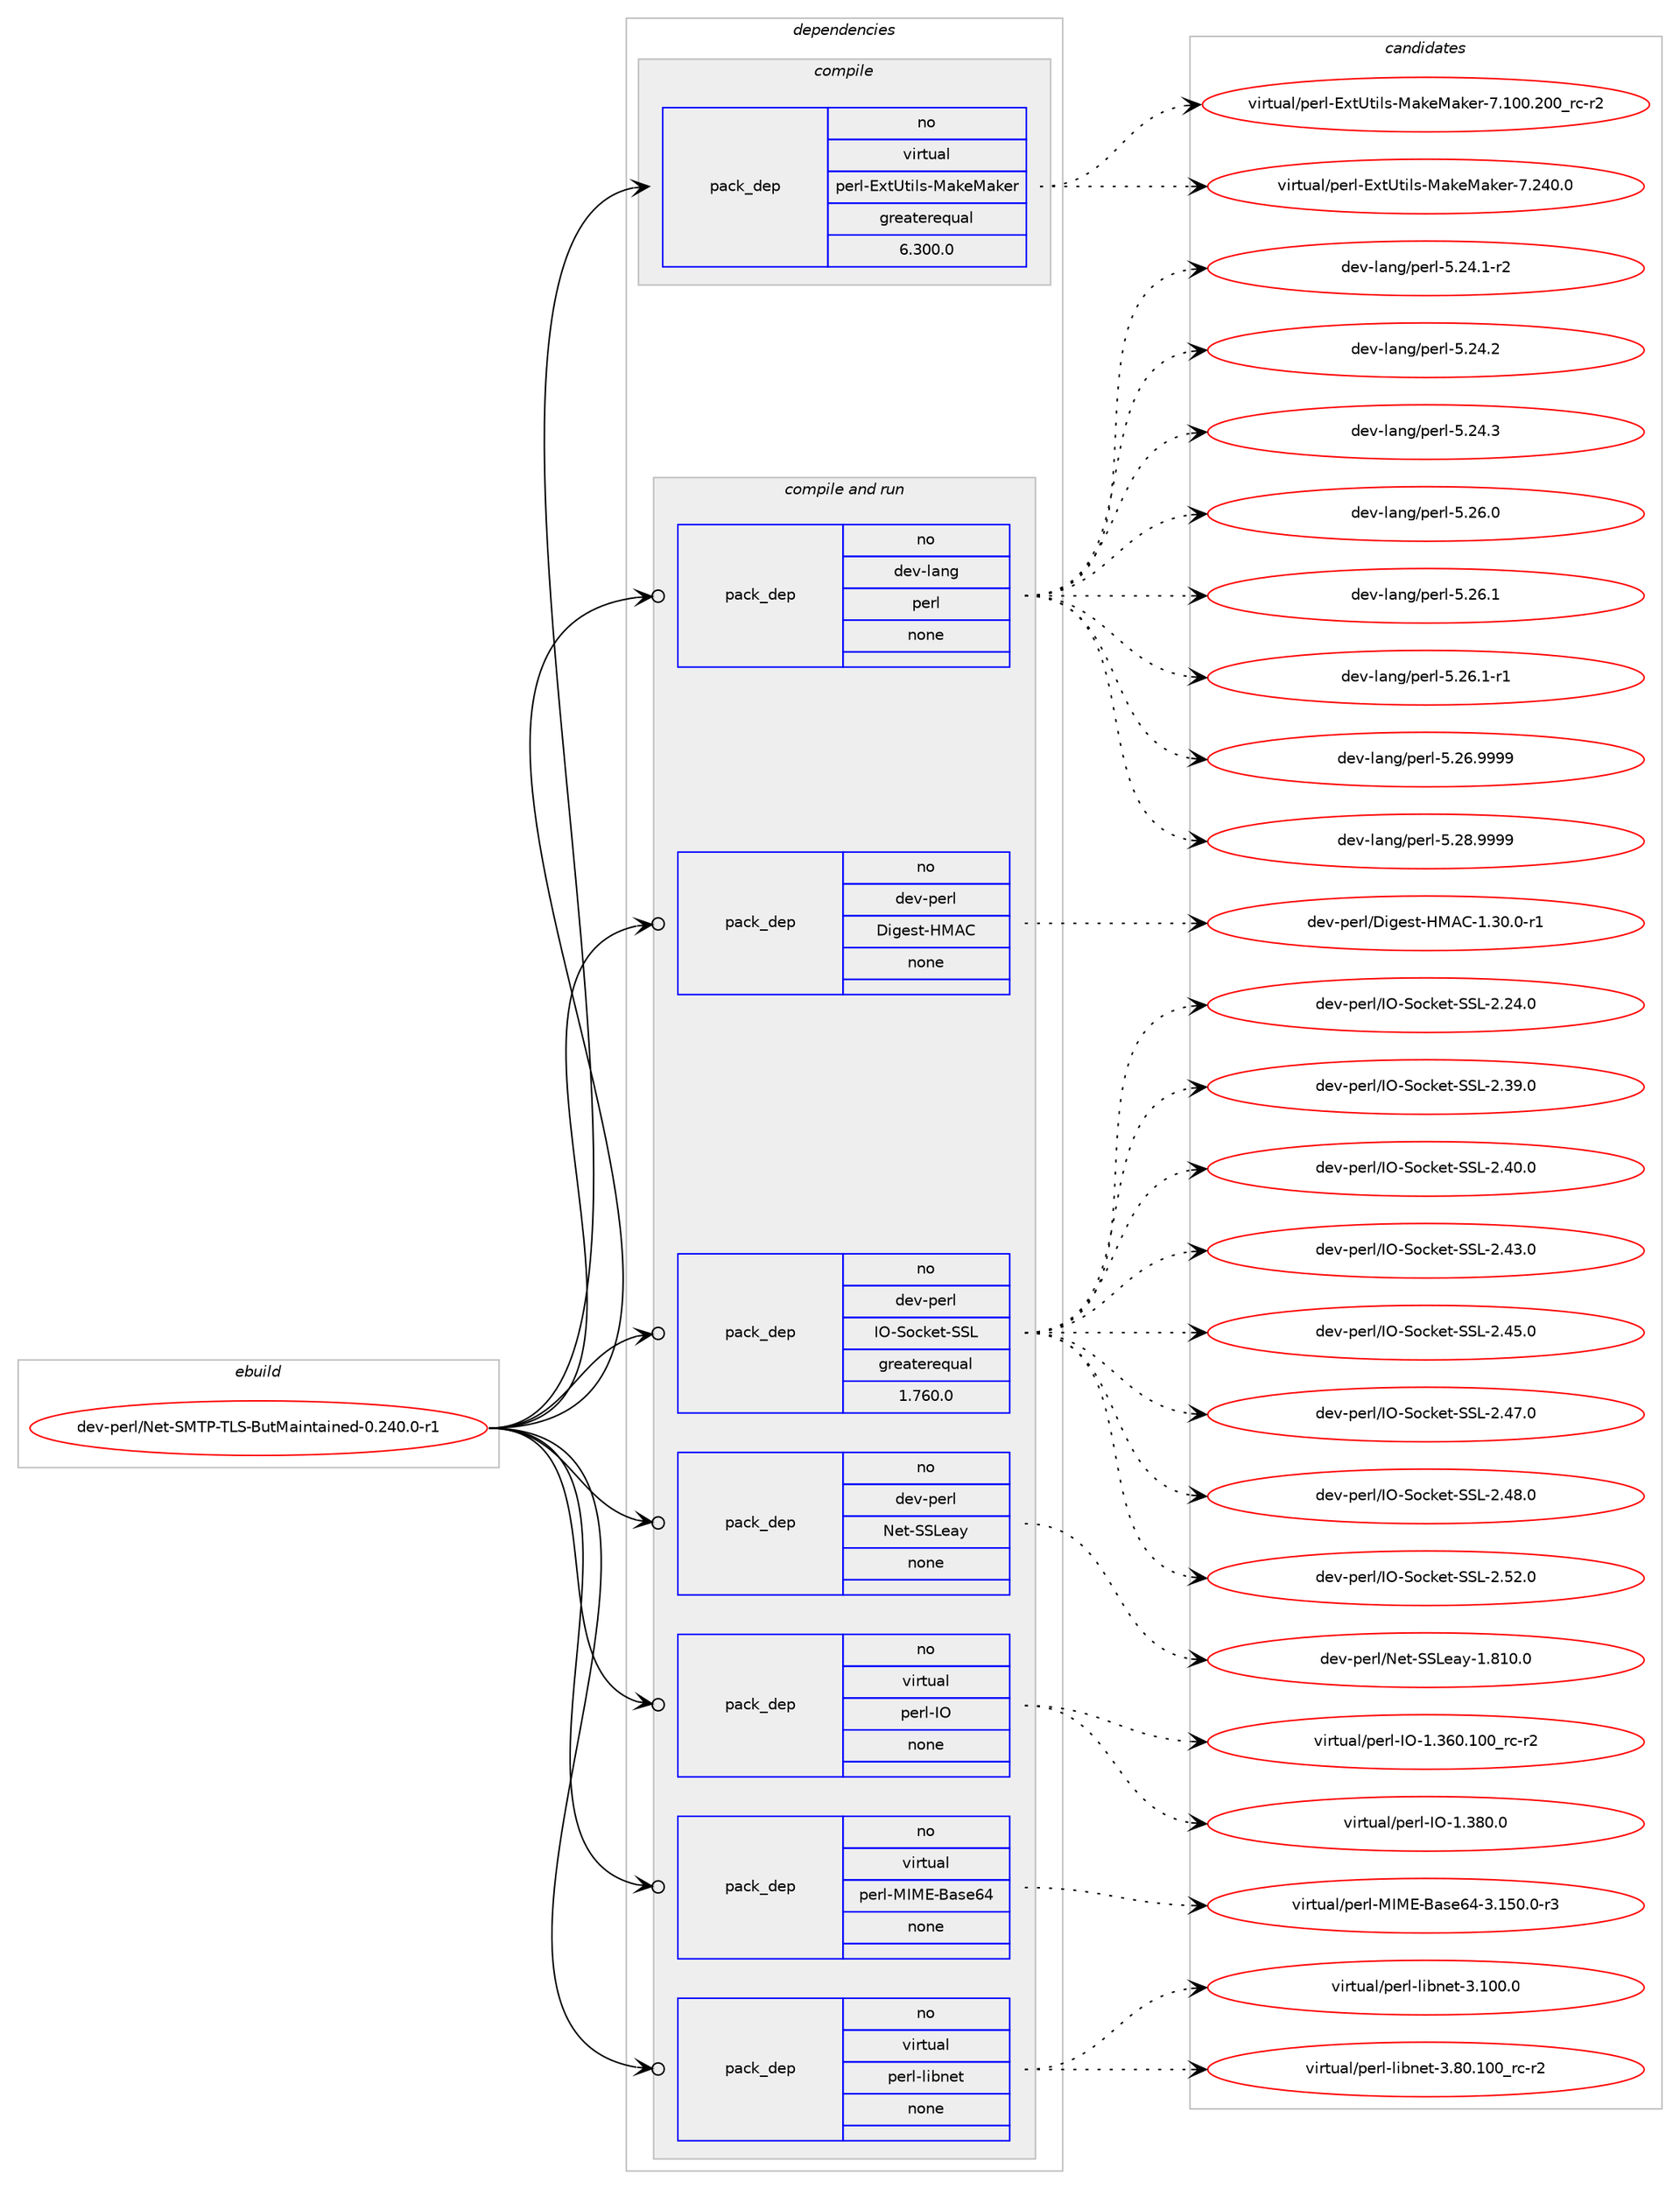 digraph prolog {

# *************
# Graph options
# *************

newrank=true;
concentrate=true;
compound=true;
graph [rankdir=LR,fontname=Helvetica,fontsize=10,ranksep=1.5];#, ranksep=2.5, nodesep=0.2];
edge  [arrowhead=vee];
node  [fontname=Helvetica,fontsize=10];

# **********
# The ebuild
# **********

subgraph cluster_leftcol {
color=gray;
rank=same;
label=<<i>ebuild</i>>;
id [label="dev-perl/Net-SMTP-TLS-ButMaintained-0.240.0-r1", color=red, width=4, href="../dev-perl/Net-SMTP-TLS-ButMaintained-0.240.0-r1.svg"];
}

# ****************
# The dependencies
# ****************

subgraph cluster_midcol {
color=gray;
label=<<i>dependencies</i>>;
subgraph cluster_compile {
fillcolor="#eeeeee";
style=filled;
label=<<i>compile</i>>;
subgraph pack104837 {
dependency136300 [label=<<TABLE BORDER="0" CELLBORDER="1" CELLSPACING="0" CELLPADDING="4" WIDTH="220"><TR><TD ROWSPAN="6" CELLPADDING="30">pack_dep</TD></TR><TR><TD WIDTH="110">no</TD></TR><TR><TD>virtual</TD></TR><TR><TD>perl-ExtUtils-MakeMaker</TD></TR><TR><TD>greaterequal</TD></TR><TR><TD>6.300.0</TD></TR></TABLE>>, shape=none, color=blue];
}
id:e -> dependency136300:w [weight=20,style="solid",arrowhead="vee"];
}
subgraph cluster_compileandrun {
fillcolor="#eeeeee";
style=filled;
label=<<i>compile and run</i>>;
subgraph pack104838 {
dependency136301 [label=<<TABLE BORDER="0" CELLBORDER="1" CELLSPACING="0" CELLPADDING="4" WIDTH="220"><TR><TD ROWSPAN="6" CELLPADDING="30">pack_dep</TD></TR><TR><TD WIDTH="110">no</TD></TR><TR><TD>dev-lang</TD></TR><TR><TD>perl</TD></TR><TR><TD>none</TD></TR><TR><TD></TD></TR></TABLE>>, shape=none, color=blue];
}
id:e -> dependency136301:w [weight=20,style="solid",arrowhead="odotvee"];
subgraph pack104839 {
dependency136302 [label=<<TABLE BORDER="0" CELLBORDER="1" CELLSPACING="0" CELLPADDING="4" WIDTH="220"><TR><TD ROWSPAN="6" CELLPADDING="30">pack_dep</TD></TR><TR><TD WIDTH="110">no</TD></TR><TR><TD>dev-perl</TD></TR><TR><TD>Digest-HMAC</TD></TR><TR><TD>none</TD></TR><TR><TD></TD></TR></TABLE>>, shape=none, color=blue];
}
id:e -> dependency136302:w [weight=20,style="solid",arrowhead="odotvee"];
subgraph pack104840 {
dependency136303 [label=<<TABLE BORDER="0" CELLBORDER="1" CELLSPACING="0" CELLPADDING="4" WIDTH="220"><TR><TD ROWSPAN="6" CELLPADDING="30">pack_dep</TD></TR><TR><TD WIDTH="110">no</TD></TR><TR><TD>dev-perl</TD></TR><TR><TD>IO-Socket-SSL</TD></TR><TR><TD>greaterequal</TD></TR><TR><TD>1.760.0</TD></TR></TABLE>>, shape=none, color=blue];
}
id:e -> dependency136303:w [weight=20,style="solid",arrowhead="odotvee"];
subgraph pack104841 {
dependency136304 [label=<<TABLE BORDER="0" CELLBORDER="1" CELLSPACING="0" CELLPADDING="4" WIDTH="220"><TR><TD ROWSPAN="6" CELLPADDING="30">pack_dep</TD></TR><TR><TD WIDTH="110">no</TD></TR><TR><TD>dev-perl</TD></TR><TR><TD>Net-SSLeay</TD></TR><TR><TD>none</TD></TR><TR><TD></TD></TR></TABLE>>, shape=none, color=blue];
}
id:e -> dependency136304:w [weight=20,style="solid",arrowhead="odotvee"];
subgraph pack104842 {
dependency136305 [label=<<TABLE BORDER="0" CELLBORDER="1" CELLSPACING="0" CELLPADDING="4" WIDTH="220"><TR><TD ROWSPAN="6" CELLPADDING="30">pack_dep</TD></TR><TR><TD WIDTH="110">no</TD></TR><TR><TD>virtual</TD></TR><TR><TD>perl-IO</TD></TR><TR><TD>none</TD></TR><TR><TD></TD></TR></TABLE>>, shape=none, color=blue];
}
id:e -> dependency136305:w [weight=20,style="solid",arrowhead="odotvee"];
subgraph pack104843 {
dependency136306 [label=<<TABLE BORDER="0" CELLBORDER="1" CELLSPACING="0" CELLPADDING="4" WIDTH="220"><TR><TD ROWSPAN="6" CELLPADDING="30">pack_dep</TD></TR><TR><TD WIDTH="110">no</TD></TR><TR><TD>virtual</TD></TR><TR><TD>perl-MIME-Base64</TD></TR><TR><TD>none</TD></TR><TR><TD></TD></TR></TABLE>>, shape=none, color=blue];
}
id:e -> dependency136306:w [weight=20,style="solid",arrowhead="odotvee"];
subgraph pack104844 {
dependency136307 [label=<<TABLE BORDER="0" CELLBORDER="1" CELLSPACING="0" CELLPADDING="4" WIDTH="220"><TR><TD ROWSPAN="6" CELLPADDING="30">pack_dep</TD></TR><TR><TD WIDTH="110">no</TD></TR><TR><TD>virtual</TD></TR><TR><TD>perl-libnet</TD></TR><TR><TD>none</TD></TR><TR><TD></TD></TR></TABLE>>, shape=none, color=blue];
}
id:e -> dependency136307:w [weight=20,style="solid",arrowhead="odotvee"];
}
subgraph cluster_run {
fillcolor="#eeeeee";
style=filled;
label=<<i>run</i>>;
}
}

# **************
# The candidates
# **************

subgraph cluster_choices {
rank=same;
color=gray;
label=<<i>candidates</i>>;

subgraph choice104837 {
color=black;
nodesep=1;
choice118105114116117971084711210111410845691201168511610510811545779710710177971071011144555464948484650484895114994511450 [label="virtual/perl-ExtUtils-MakeMaker-7.100.200_rc-r2", color=red, width=4,href="../virtual/perl-ExtUtils-MakeMaker-7.100.200_rc-r2.svg"];
choice118105114116117971084711210111410845691201168511610510811545779710710177971071011144555465052484648 [label="virtual/perl-ExtUtils-MakeMaker-7.240.0", color=red, width=4,href="../virtual/perl-ExtUtils-MakeMaker-7.240.0.svg"];
dependency136300:e -> choice118105114116117971084711210111410845691201168511610510811545779710710177971071011144555464948484650484895114994511450:w [style=dotted,weight="100"];
dependency136300:e -> choice118105114116117971084711210111410845691201168511610510811545779710710177971071011144555465052484648:w [style=dotted,weight="100"];
}
subgraph choice104838 {
color=black;
nodesep=1;
choice100101118451089711010347112101114108455346505246494511450 [label="dev-lang/perl-5.24.1-r2", color=red, width=4,href="../dev-lang/perl-5.24.1-r2.svg"];
choice10010111845108971101034711210111410845534650524650 [label="dev-lang/perl-5.24.2", color=red, width=4,href="../dev-lang/perl-5.24.2.svg"];
choice10010111845108971101034711210111410845534650524651 [label="dev-lang/perl-5.24.3", color=red, width=4,href="../dev-lang/perl-5.24.3.svg"];
choice10010111845108971101034711210111410845534650544648 [label="dev-lang/perl-5.26.0", color=red, width=4,href="../dev-lang/perl-5.26.0.svg"];
choice10010111845108971101034711210111410845534650544649 [label="dev-lang/perl-5.26.1", color=red, width=4,href="../dev-lang/perl-5.26.1.svg"];
choice100101118451089711010347112101114108455346505446494511449 [label="dev-lang/perl-5.26.1-r1", color=red, width=4,href="../dev-lang/perl-5.26.1-r1.svg"];
choice10010111845108971101034711210111410845534650544657575757 [label="dev-lang/perl-5.26.9999", color=red, width=4,href="../dev-lang/perl-5.26.9999.svg"];
choice10010111845108971101034711210111410845534650564657575757 [label="dev-lang/perl-5.28.9999", color=red, width=4,href="../dev-lang/perl-5.28.9999.svg"];
dependency136301:e -> choice100101118451089711010347112101114108455346505246494511450:w [style=dotted,weight="100"];
dependency136301:e -> choice10010111845108971101034711210111410845534650524650:w [style=dotted,weight="100"];
dependency136301:e -> choice10010111845108971101034711210111410845534650524651:w [style=dotted,weight="100"];
dependency136301:e -> choice10010111845108971101034711210111410845534650544648:w [style=dotted,weight="100"];
dependency136301:e -> choice10010111845108971101034711210111410845534650544649:w [style=dotted,weight="100"];
dependency136301:e -> choice100101118451089711010347112101114108455346505446494511449:w [style=dotted,weight="100"];
dependency136301:e -> choice10010111845108971101034711210111410845534650544657575757:w [style=dotted,weight="100"];
dependency136301:e -> choice10010111845108971101034711210111410845534650564657575757:w [style=dotted,weight="100"];
}
subgraph choice104839 {
color=black;
nodesep=1;
choice1001011184511210111410847681051031011151164572776567454946514846484511449 [label="dev-perl/Digest-HMAC-1.30.0-r1", color=red, width=4,href="../dev-perl/Digest-HMAC-1.30.0-r1.svg"];
dependency136302:e -> choice1001011184511210111410847681051031011151164572776567454946514846484511449:w [style=dotted,weight="100"];
}
subgraph choice104840 {
color=black;
nodesep=1;
choice100101118451121011141084773794583111991071011164583837645504650524648 [label="dev-perl/IO-Socket-SSL-2.24.0", color=red, width=4,href="../dev-perl/IO-Socket-SSL-2.24.0.svg"];
choice100101118451121011141084773794583111991071011164583837645504651574648 [label="dev-perl/IO-Socket-SSL-2.39.0", color=red, width=4,href="../dev-perl/IO-Socket-SSL-2.39.0.svg"];
choice100101118451121011141084773794583111991071011164583837645504652484648 [label="dev-perl/IO-Socket-SSL-2.40.0", color=red, width=4,href="../dev-perl/IO-Socket-SSL-2.40.0.svg"];
choice100101118451121011141084773794583111991071011164583837645504652514648 [label="dev-perl/IO-Socket-SSL-2.43.0", color=red, width=4,href="../dev-perl/IO-Socket-SSL-2.43.0.svg"];
choice100101118451121011141084773794583111991071011164583837645504652534648 [label="dev-perl/IO-Socket-SSL-2.45.0", color=red, width=4,href="../dev-perl/IO-Socket-SSL-2.45.0.svg"];
choice100101118451121011141084773794583111991071011164583837645504652554648 [label="dev-perl/IO-Socket-SSL-2.47.0", color=red, width=4,href="../dev-perl/IO-Socket-SSL-2.47.0.svg"];
choice100101118451121011141084773794583111991071011164583837645504652564648 [label="dev-perl/IO-Socket-SSL-2.48.0", color=red, width=4,href="../dev-perl/IO-Socket-SSL-2.48.0.svg"];
choice100101118451121011141084773794583111991071011164583837645504653504648 [label="dev-perl/IO-Socket-SSL-2.52.0", color=red, width=4,href="../dev-perl/IO-Socket-SSL-2.52.0.svg"];
dependency136303:e -> choice100101118451121011141084773794583111991071011164583837645504650524648:w [style=dotted,weight="100"];
dependency136303:e -> choice100101118451121011141084773794583111991071011164583837645504651574648:w [style=dotted,weight="100"];
dependency136303:e -> choice100101118451121011141084773794583111991071011164583837645504652484648:w [style=dotted,weight="100"];
dependency136303:e -> choice100101118451121011141084773794583111991071011164583837645504652514648:w [style=dotted,weight="100"];
dependency136303:e -> choice100101118451121011141084773794583111991071011164583837645504652534648:w [style=dotted,weight="100"];
dependency136303:e -> choice100101118451121011141084773794583111991071011164583837645504652554648:w [style=dotted,weight="100"];
dependency136303:e -> choice100101118451121011141084773794583111991071011164583837645504652564648:w [style=dotted,weight="100"];
dependency136303:e -> choice100101118451121011141084773794583111991071011164583837645504653504648:w [style=dotted,weight="100"];
}
subgraph choice104841 {
color=black;
nodesep=1;
choice10010111845112101114108477810111645838376101971214549465649484648 [label="dev-perl/Net-SSLeay-1.810.0", color=red, width=4,href="../dev-perl/Net-SSLeay-1.810.0.svg"];
dependency136304:e -> choice10010111845112101114108477810111645838376101971214549465649484648:w [style=dotted,weight="100"];
}
subgraph choice104842 {
color=black;
nodesep=1;
choice11810511411611797108471121011141084573794549465154484649484895114994511450 [label="virtual/perl-IO-1.360.100_rc-r2", color=red, width=4,href="../virtual/perl-IO-1.360.100_rc-r2.svg"];
choice11810511411611797108471121011141084573794549465156484648 [label="virtual/perl-IO-1.380.0", color=red, width=4,href="../virtual/perl-IO-1.380.0.svg"];
dependency136305:e -> choice11810511411611797108471121011141084573794549465154484649484895114994511450:w [style=dotted,weight="100"];
dependency136305:e -> choice11810511411611797108471121011141084573794549465156484648:w [style=dotted,weight="100"];
}
subgraph choice104843 {
color=black;
nodesep=1;
choice11810511411611797108471121011141084577737769456697115101545245514649534846484511451 [label="virtual/perl-MIME-Base64-3.150.0-r3", color=red, width=4,href="../virtual/perl-MIME-Base64-3.150.0-r3.svg"];
dependency136306:e -> choice11810511411611797108471121011141084577737769456697115101545245514649534846484511451:w [style=dotted,weight="100"];
}
subgraph choice104844 {
color=black;
nodesep=1;
choice118105114116117971084711210111410845108105981101011164551464948484648 [label="virtual/perl-libnet-3.100.0", color=red, width=4,href="../virtual/perl-libnet-3.100.0.svg"];
choice1181051141161179710847112101114108451081059811010111645514656484649484895114994511450 [label="virtual/perl-libnet-3.80.100_rc-r2", color=red, width=4,href="../virtual/perl-libnet-3.80.100_rc-r2.svg"];
dependency136307:e -> choice118105114116117971084711210111410845108105981101011164551464948484648:w [style=dotted,weight="100"];
dependency136307:e -> choice1181051141161179710847112101114108451081059811010111645514656484649484895114994511450:w [style=dotted,weight="100"];
}
}

}
